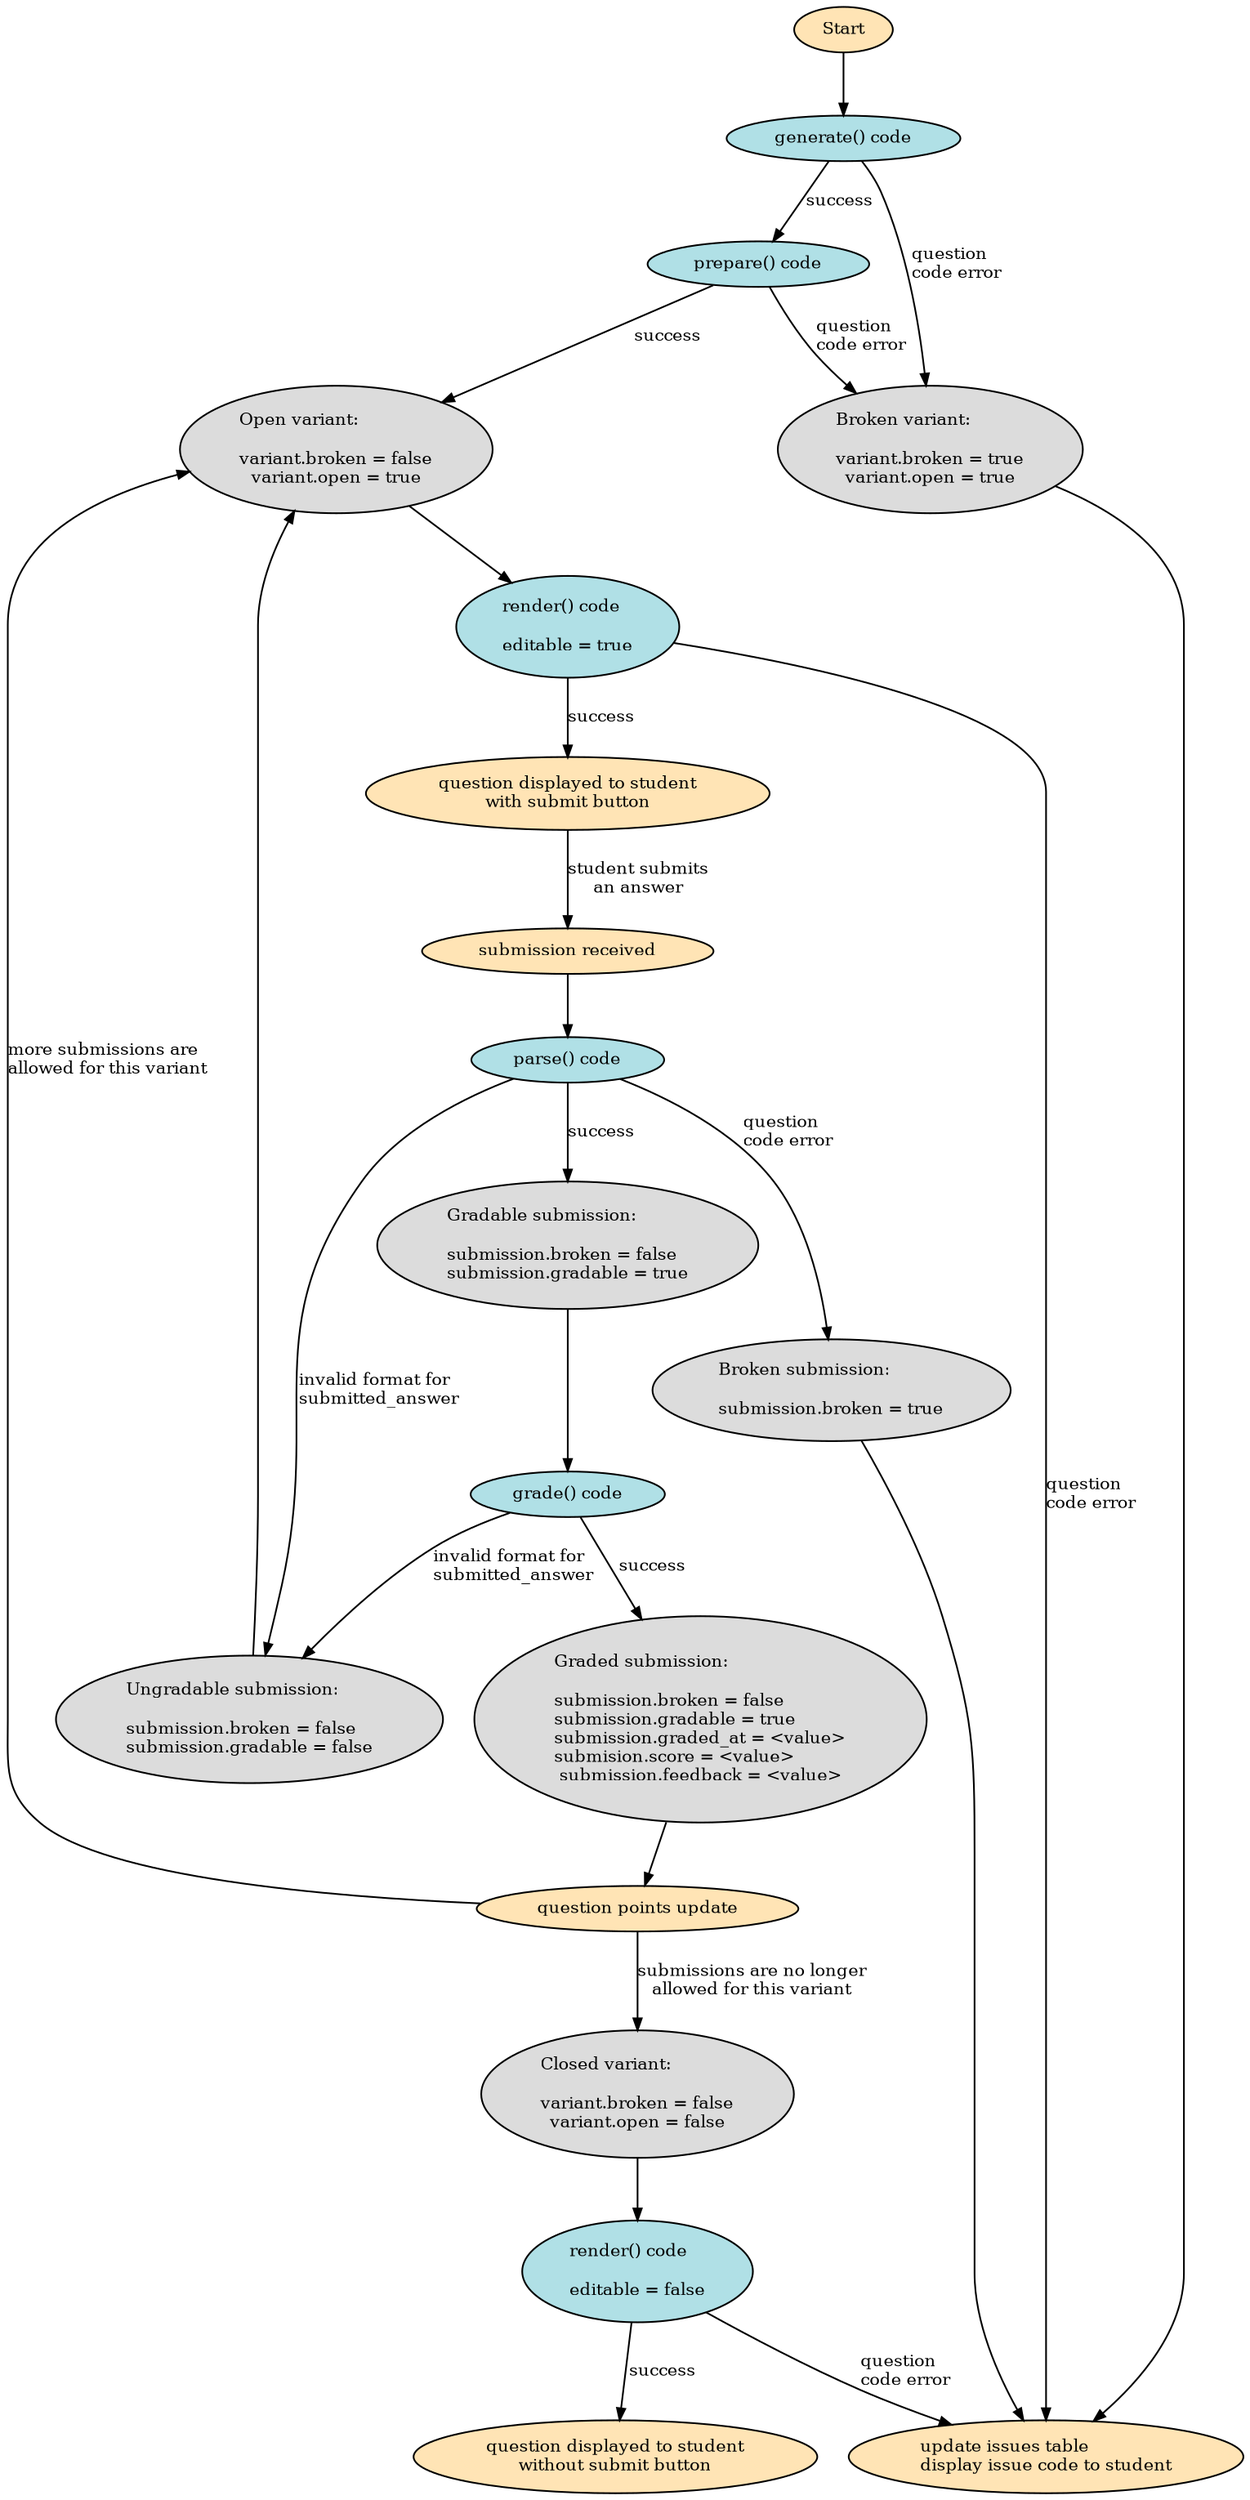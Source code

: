 digraph question_flow {

    direction=TB;

    node [fontsize = 10, height = 0.3, width = 0.5];
    edge [fontsize = 10, arrowsize = 0.7];

    node [style=filled, fillcolor=moccasin];

    start [label="Start"];
    display_broken [label="update issues table\ldisplay issue code to student"];
    display_editable [label="question displayed to student\lwith submit button"];
    display_uneditable [label="question displayed to student\lwithout submit button"];
    submission_received [label="submission received"];
    question_update [label="question points update"];

    node [style=filled, fillcolor=powderblue];

    generating [label="generate() code"];
    preparing [label="prepare() code"];
    rendering_editable [label="render() code\l\leditable = true"];
    rendering_uneditable [label="render() code\l\leditable = false"];
    parsing [label="parse() code"];
    grading [label="grade() code"];

    node [style=filled, fillcolor=gainsboro];

    broken_variant [label="Broken variant:\l\lvariant.broken = true\lvariant.open = true"];
    open_variant [label="Open variant:\l\lvariant.broken = false\lvariant.open = true"];
    closed_variant [label="Closed variant:\l\lvariant.broken = false\lvariant.open = false"];
    broken_submission [label="Broken submission:\l\lsubmission.broken = true"];
    ungradable_submission [label="Ungradable submission:\l\lsubmission.broken = false\lsubmission.gradable = false"];
    gradable_submission [label="Gradable submission:\l\lsubmission.broken = false\lsubmission.gradable = true"];
    graded_submission [label="Graded submission:\l\lsubmission.broken = false\lsubmission.gradable = true\lsubmission.graded_at = <value>\lsubmision.score = <value>\lsubmission.feedback = <value>"];

    start -> generating;
    generating -> broken_variant [label="question\lcode error"];
    generating -> preparing [label="success"];
    preparing -> broken_variant [label="question\lcode error"];
    preparing -> open_variant [label="success"];
    broken_variant -> display_broken;
    open_variant -> rendering_editable;
    rendering_editable -> display_broken [label="question\lcode error"];
    rendering_editable -> display_editable [label="success"];
    display_editable -> submission_received [label="student submits\lan answer"];
    submission_received -> parsing;
    parsing -> broken_submission [label="question\lcode error"];
    broken_submission -> display_broken;
    parsing -> ungradable_submission [label="invalid format for\lsubmitted_answer"];
    parsing -> gradable_submission [label="success"];
    ungradable_submission -> open_variant;
    gradable_submission -> grading;
    grading -> ungradable_submission [label="invalid format for\lsubmitted_answer"];
    grading -> graded_submission [label="success"];
    graded_submission -> question_update;
    question_update -> open_variant [label="more submissions are\lallowed for this variant"];
    question_update -> closed_variant [label="submissions are no longer\lallowed for this variant"];
    closed_variant -> rendering_uneditable;
    rendering_uneditable -> display_broken [label="question\lcode error"];
    rendering_uneditable -> display_uneditable [label="success"];
}
